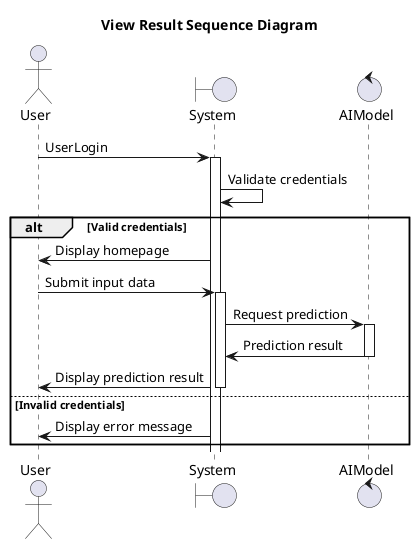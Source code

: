@startuml view_result_sequence

title View Result Sequence Diagram

actor User
boundary System
control AIModel

User -> System: UserLogin
activate System
System -> System: Validate credentials
alt Valid credentials
  System -> User: Display homepage
  User -> System: Submit input data
  activate System
  System -> AIModel: Request prediction
  activate AIModel
  AIModel -> System: Prediction result
  deactivate AIModel
  System -> User: Display prediction result
  deactivate System
else Invalid credentials
  System -> User: Display error message
end

@enduml
